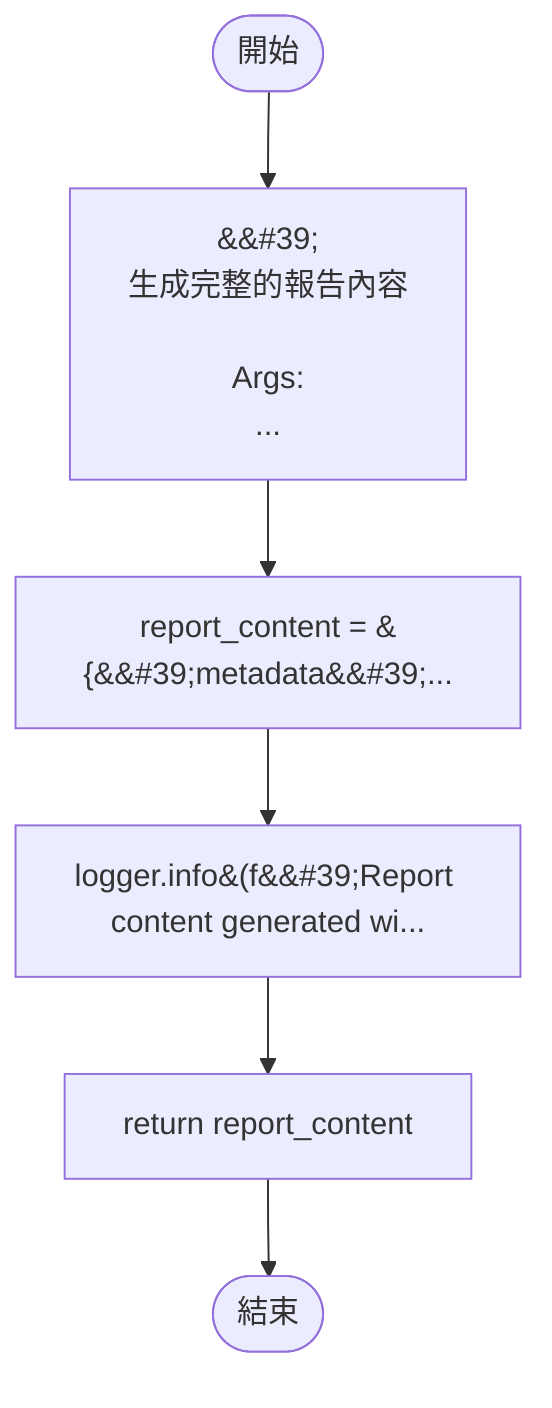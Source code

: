 flowchart TB
    n1([開始])
    n2([結束])
    n3[&amp;&#35;39;\n        生成完整的報告內容\n\n        Args:\n      ...]
    n4[report_content = &#123;&amp;&#35;39;metadata&amp;&#35;39;...]
    n5[logger.info&#40;f&amp;&#35;39;Report content generated wi...]
    n6[return report_content]
    n1 --> n3
    n3 --> n4
    n4 --> n5
    n5 --> n6
    n6 --> n2